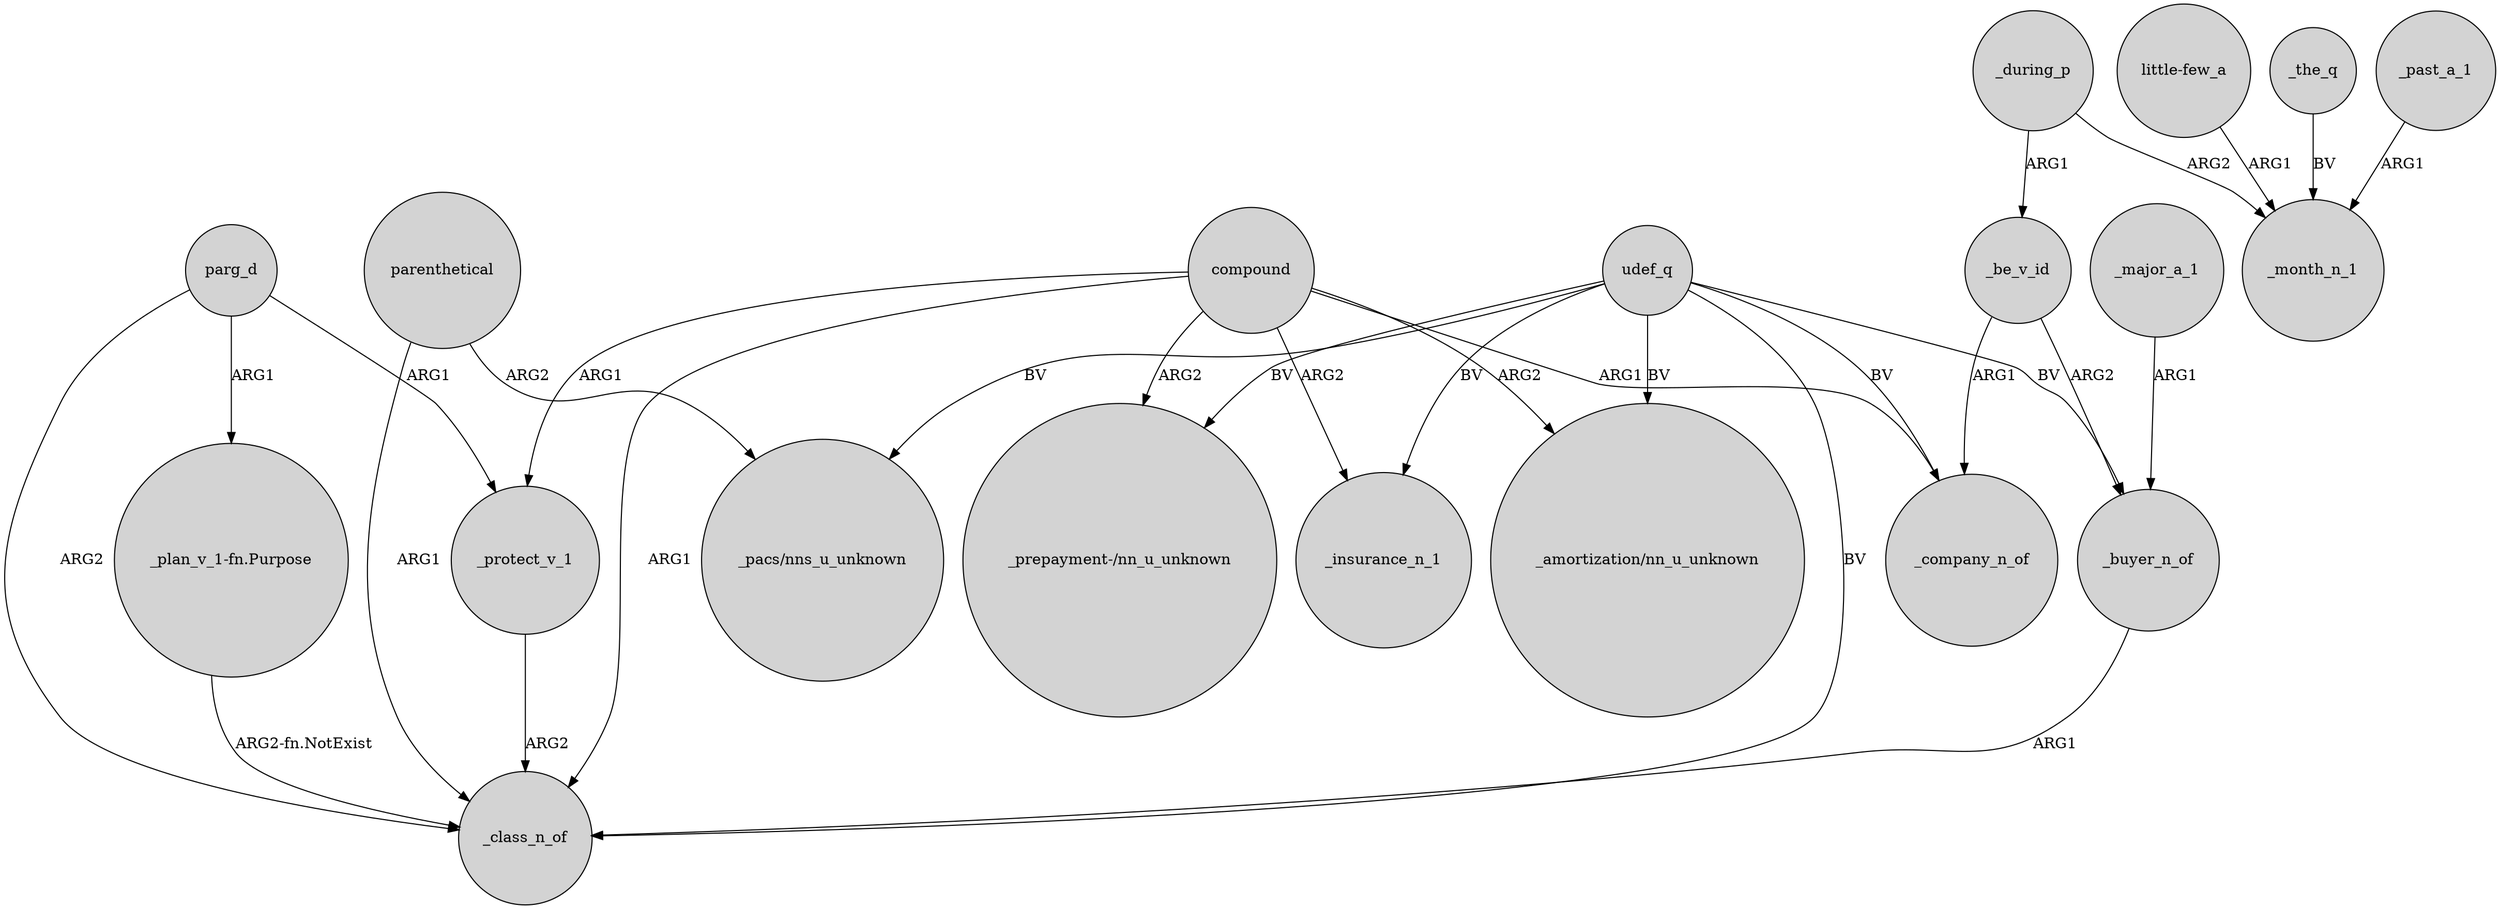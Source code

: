 digraph {
	node [shape=circle style=filled]
	parenthetical -> "_pacs/nns_u_unknown" [label=ARG2]
	parg_d -> _protect_v_1 [label=ARG1]
	compound -> _insurance_n_1 [label=ARG2]
	udef_q -> _class_n_of [label=BV]
	udef_q -> _buyer_n_of [label=BV]
	_be_v_id -> _buyer_n_of [label=ARG2]
	udef_q -> _insurance_n_1 [label=BV]
	compound -> "_amortization/nn_u_unknown" [label=ARG2]
	udef_q -> "_prepayment-/nn_u_unknown" [label=BV]
	"little-few_a" -> _month_n_1 [label=ARG1]
	compound -> _class_n_of [label=ARG1]
	udef_q -> "_amortization/nn_u_unknown" [label=BV]
	compound -> "_prepayment-/nn_u_unknown" [label=ARG2]
	parg_d -> _class_n_of [label=ARG2]
	compound -> _company_n_of [label=ARG1]
	udef_q -> "_pacs/nns_u_unknown" [label=BV]
	_major_a_1 -> _buyer_n_of [label=ARG1]
	_the_q -> _month_n_1 [label=BV]
	_during_p -> _be_v_id [label=ARG1]
	"_plan_v_1-fn.Purpose" -> _class_n_of [label="ARG2-fn.NotExist"]
	_during_p -> _month_n_1 [label=ARG2]
	compound -> _protect_v_1 [label=ARG1]
	_past_a_1 -> _month_n_1 [label=ARG1]
	_protect_v_1 -> _class_n_of [label=ARG2]
	_buyer_n_of -> _class_n_of [label=ARG1]
	parg_d -> "_plan_v_1-fn.Purpose" [label=ARG1]
	_be_v_id -> _company_n_of [label=ARG1]
	udef_q -> _company_n_of [label=BV]
	parenthetical -> _class_n_of [label=ARG1]
}
